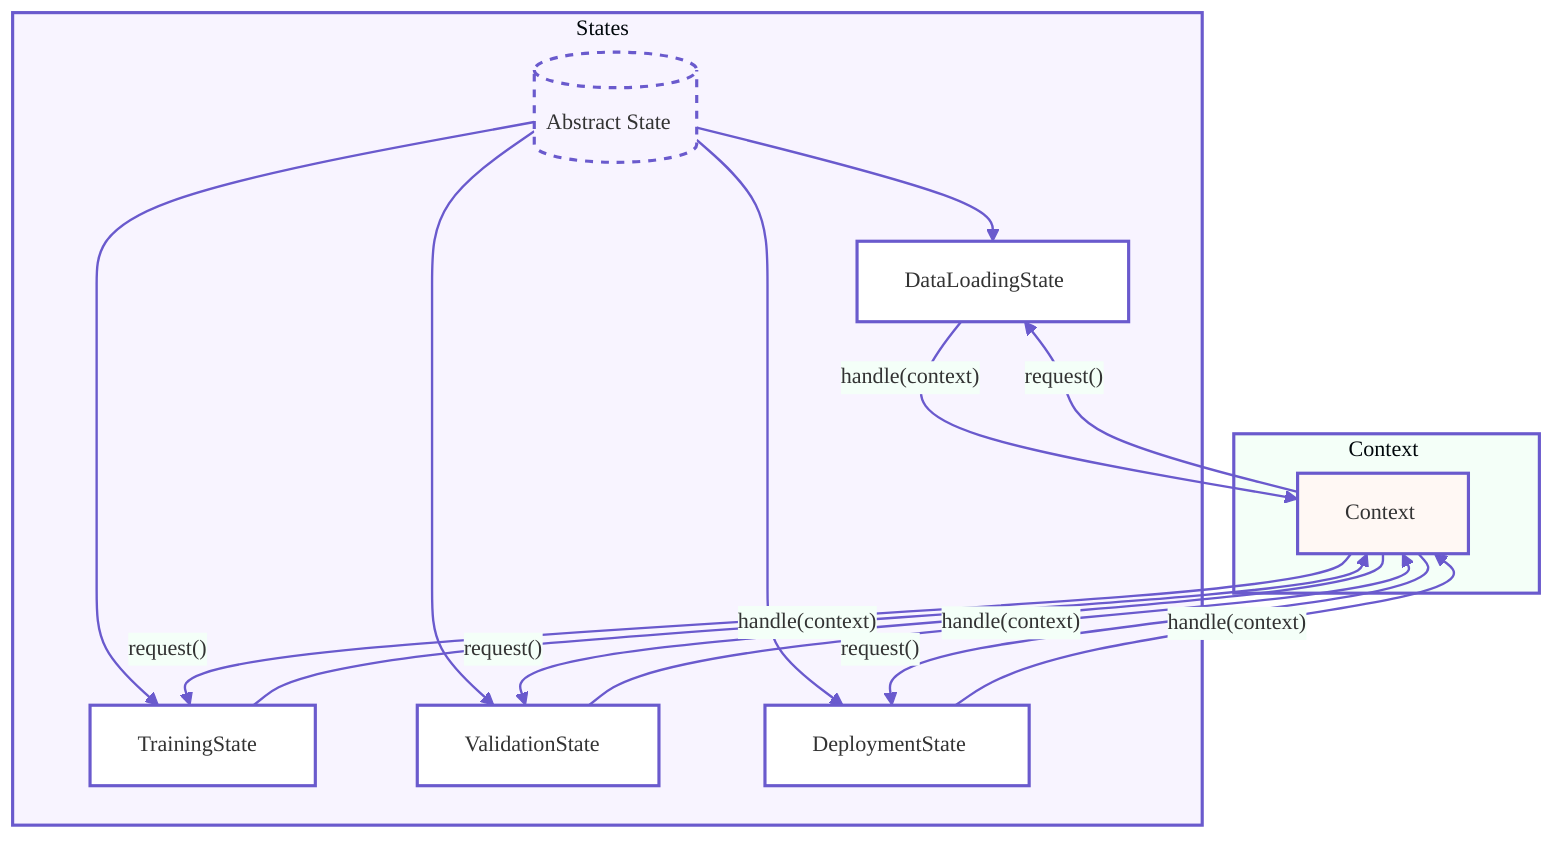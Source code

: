 %%{init: {'theme': 'base', 'themeVariables': {
    'primaryColor': '#f8f4ff',
    'secondaryColor': '#f4fff8',
    'tertiaryColor': '#fff8f4',
    'mainBkg': '#ffffff',
    'nodeBorder': '#6a5acd',
    'clusterBkg': '#fafafa',
    'clusterBorder': '#6a5acd',
    'lineColor': '#6a5acd',
    'fontFamily': 'Helvetica, Arial, sans-serif',
    'fontSize': '14px'
}}}%%

flowchart TB
    subgraph States
        style States fill:#f8f4ff,stroke:#6a5acd,stroke-width:2px
        State[("Abstract State")]
        DLS["DataLoadingState"]
        TS["TrainingState"]
        VS["ValidationState"]
        DS["DeploymentState"]
        State --> DLS
        State --> TS
        State --> VS
        State --> DS
    end

    subgraph Context
        style Context fill:#f4fff8,stroke:#6a5acd,stroke-width:2px
        CT["Context"]
        DLS -->|"handle(context)"| CT
        TS -->|"handle(context)"| CT
        VS -->|"handle(context)"| CT
        DS -->|"handle(context)"| CT
    end
    
    CT -->|"request()"| DLS
    CT -->|"request()"| TS
    CT -->|"request()"| VS
    CT -->|"request()"| DS

    classDef abstract fill:#f8f4ff,stroke:#6a5acd,stroke-width:2px,stroke-dasharray: 5 5
    classDef concrete fill:#ffffff,stroke:#6a5acd,stroke-width:2px
    classDef process fill:#fff8f4,stroke:#6a5acd,stroke-width:2px

    class State abstract
    class DLS,TS,VS,DS concrete
    class CT process

    linkStyle default stroke:#6a5acd,stroke-width:1.5px